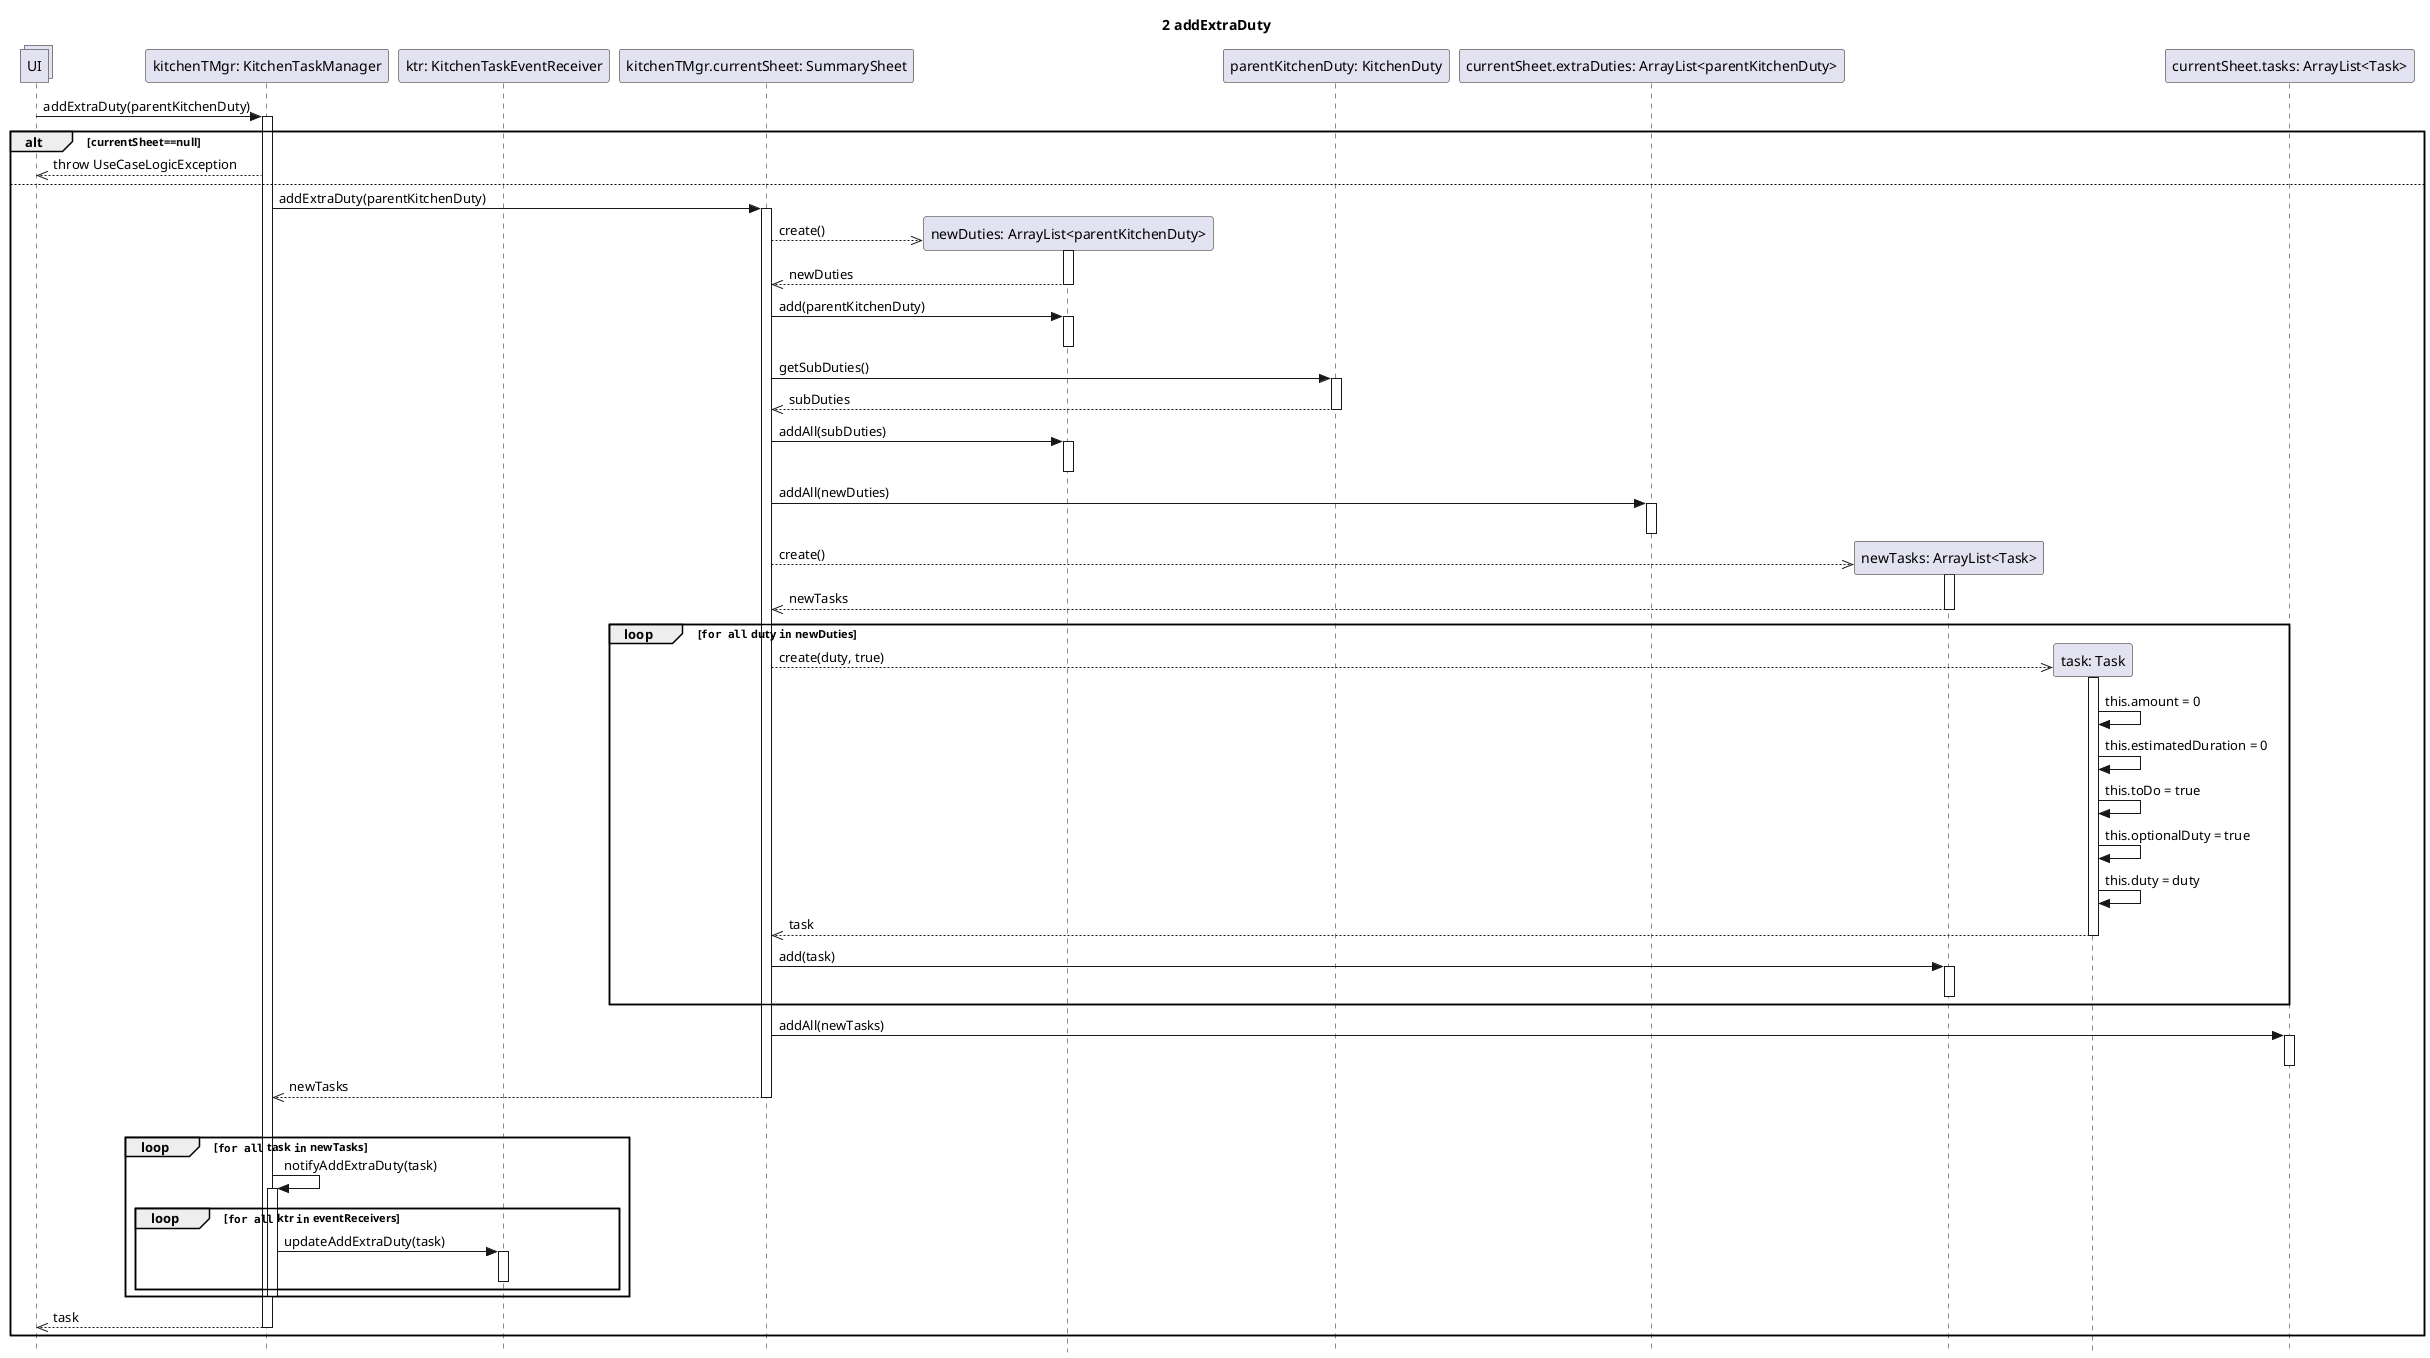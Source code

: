 @startuml Operazione 2
skinparam Style strictuml

title 2 addExtraDuty

collections UI

participant "kitchenTMgr: KitchenTaskManager" as ktm
UI -> ktm: addExtraDuty(parentKitchenDuty)
participant "ktr: KitchenTaskEventReceiver" as ktr

activate ktm

alt currentSheet==null
    UI <<-- ktm: throw UseCaseLogicException
else
    participant "kitchenTMgr.currentSheet: SummarySheet" as ss
    ktm -> ss: addExtraDuty(parentKitchenDuty)
    activate ss
    
    participant "newDuties: ArrayList<parentKitchenDuty>" as kdList
    ss -->> kdList**: create()
    activate kdList
        return newDuties
    deactivate kdList
    
    ss -> kdList: add(parentKitchenDuty)
    activate kdList
    deactivate kdList

    participant "parentKitchenDuty: KitchenDuty" as parent

    ss -> parent: getSubDuties()
    activate parent
    ss <<-- parent: subDuties
    deactivate parent

    ss -> kdList: addAll(subDuties)
    activate kdList
    deactivate kdList

    participant "currentSheet.extraDuties: ArrayList<parentKitchenDuty>" as extraDuties
    ss -> extraDuties: addAll(newDuties)
    activate extraDuties
    deactivate extraDuties

    participant "newTasks: ArrayList<Task>" as newTasks
    ss -->> newTasks **: create()
    activate newTasks
    ss <<--newTasks: newTasks
    deactivate newTasks

    loop ""for all"" duty ""in"" newDuties
        participant "task: Task" as t
        ss -->> t**: create(duty, true)
        activate t
            t -> t: this.amount = 0
            t -> t: this.estimatedDuration = 0
            t -> t: this.toDo = true
            t -> t: this.optionalDuty = true
            t -> t: this.duty = duty
            ss <<-- t: task
        deactivate t


        ss -> newTasks: add(task)
        activate newTasks
        deactivate newTasks
    end

    participant "currentSheet.tasks: ArrayList<Task>" as tasks
    ss -> tasks: addAll(newTasks)
    activate tasks
    deactivate tasks

    ktm <<-- ss: newTasks
    deactivate ss
    |||
    loop ""for all"" task ""in"" newTasks
        ktm -> ktm: notifyAddExtraDuty(task)
        activate ktm
            loop ""for all"" ktr ""in"" eventReceivers
                ktm -> ktr : updateAddExtraDuty(task)
                activate ktr
                deactivate ktr
            end
        deactivate ktm
    end

    UI <<-- ktm : task
    deactivate ktm

    
end

@enduml